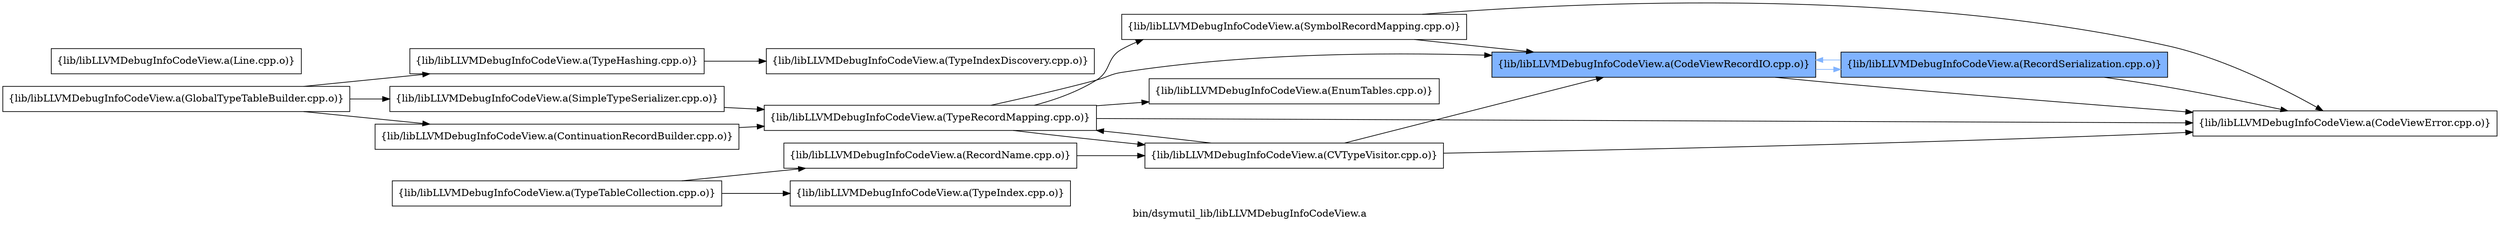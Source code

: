 digraph "bin/dsymutil_lib/libLLVMDebugInfoCodeView.a" {
	label="bin/dsymutil_lib/libLLVMDebugInfoCodeView.a";
	rankdir=LR;
	{ rank=same; Node0x562b7e0fb9d8;  }

	Node0x562b7e0fb9d8 [shape=record,shape=box,group=1,style=filled,fillcolor="0.600000 0.5 1",label="{lib/libLLVMDebugInfoCodeView.a(CodeViewRecordIO.cpp.o)}"];
	Node0x562b7e0fb9d8 -> Node0x562b7e0f9ef8;
	Node0x562b7e0fb9d8 -> Node0x562b7e0fbe88[color="0.600000 0.5 1"];
	Node0x562b7e0fa498 [shape=record,shape=box,group=0,label="{lib/libLLVMDebugInfoCodeView.a(ContinuationRecordBuilder.cpp.o)}"];
	Node0x562b7e0fa498 -> Node0x562b7e0fd968;
	Node0x562b7e0fa7b8 [shape=record,shape=box,group=0,label="{lib/libLLVMDebugInfoCodeView.a(CVTypeVisitor.cpp.o)}"];
	Node0x562b7e0fa7b8 -> Node0x562b7e0fb9d8;
	Node0x562b7e0fa7b8 -> Node0x562b7e0f9ef8;
	Node0x562b7e0fa7b8 -> Node0x562b7e0fd968;
	Node0x562b7e0f7f18 [shape=record,shape=box,group=0,label="{lib/libLLVMDebugInfoCodeView.a(EnumTables.cpp.o)}"];
	Node0x562b7e0f7d88 [shape=record,shape=box,group=0,label="{lib/libLLVMDebugInfoCodeView.a(GlobalTypeTableBuilder.cpp.o)}"];
	Node0x562b7e0f7d88 -> Node0x562b7e0fa498;
	Node0x562b7e0f7d88 -> Node0x562b7e0fb708;
	Node0x562b7e0f7d88 -> Node0x562b7e0f9e58;
	Node0x562b7e0f7108 [shape=record,shape=box,group=0,label="{lib/libLLVMDebugInfoCodeView.a(Line.cpp.o)}"];
	Node0x562b7e0fb708 [shape=record,shape=box,group=0,label="{lib/libLLVMDebugInfoCodeView.a(SimpleTypeSerializer.cpp.o)}"];
	Node0x562b7e0fb708 -> Node0x562b7e0fd968;
	Node0x562b7e0fae98 [shape=record,shape=box,group=0,label="{lib/libLLVMDebugInfoCodeView.a(SymbolRecordMapping.cpp.o)}"];
	Node0x562b7e0fae98 -> Node0x562b7e0fb9d8;
	Node0x562b7e0fae98 -> Node0x562b7e0f9ef8;
	Node0x562b7e0fa808 [shape=record,shape=box,group=0,label="{lib/libLLVMDebugInfoCodeView.a(TypeIndex.cpp.o)}"];
	Node0x562b7e0fd968 [shape=record,shape=box,group=0,label="{lib/libLLVMDebugInfoCodeView.a(TypeRecordMapping.cpp.o)}"];
	Node0x562b7e0fd968 -> Node0x562b7e0fb9d8;
	Node0x562b7e0fd968 -> Node0x562b7e0f9ef8;
	Node0x562b7e0fd968 -> Node0x562b7e0fa7b8;
	Node0x562b7e0fd968 -> Node0x562b7e0f7f18;
	Node0x562b7e0fd968 -> Node0x562b7e0fae98;
	Node0x562b7e0f6d48 [shape=record,shape=box,group=0,label="{lib/libLLVMDebugInfoCodeView.a(TypeTableCollection.cpp.o)}"];
	Node0x562b7e0f6d48 -> Node0x562b7e0fa808;
	Node0x562b7e0f6d48 -> Node0x562b7e0f60c8;
	Node0x562b7e0f9ef8 [shape=record,shape=box,group=0,label="{lib/libLLVMDebugInfoCodeView.a(CodeViewError.cpp.o)}"];
	Node0x562b7e0fbe88 [shape=record,shape=box,group=1,style=filled,fillcolor="0.600000 0.5 1",label="{lib/libLLVMDebugInfoCodeView.a(RecordSerialization.cpp.o)}"];
	Node0x562b7e0fbe88 -> Node0x562b7e0fb9d8[color="0.600000 0.5 1"];
	Node0x562b7e0fbe88 -> Node0x562b7e0f9ef8;
	Node0x562b7e0f9e58 [shape=record,shape=box,group=0,label="{lib/libLLVMDebugInfoCodeView.a(TypeHashing.cpp.o)}"];
	Node0x562b7e0f9e58 -> Node0x562b7e0f9728;
	Node0x562b7e0f9728 [shape=record,shape=box,group=0,label="{lib/libLLVMDebugInfoCodeView.a(TypeIndexDiscovery.cpp.o)}"];
	Node0x562b7e0f60c8 [shape=record,shape=box,group=0,label="{lib/libLLVMDebugInfoCodeView.a(RecordName.cpp.o)}"];
	Node0x562b7e0f60c8 -> Node0x562b7e0fa7b8;
}
